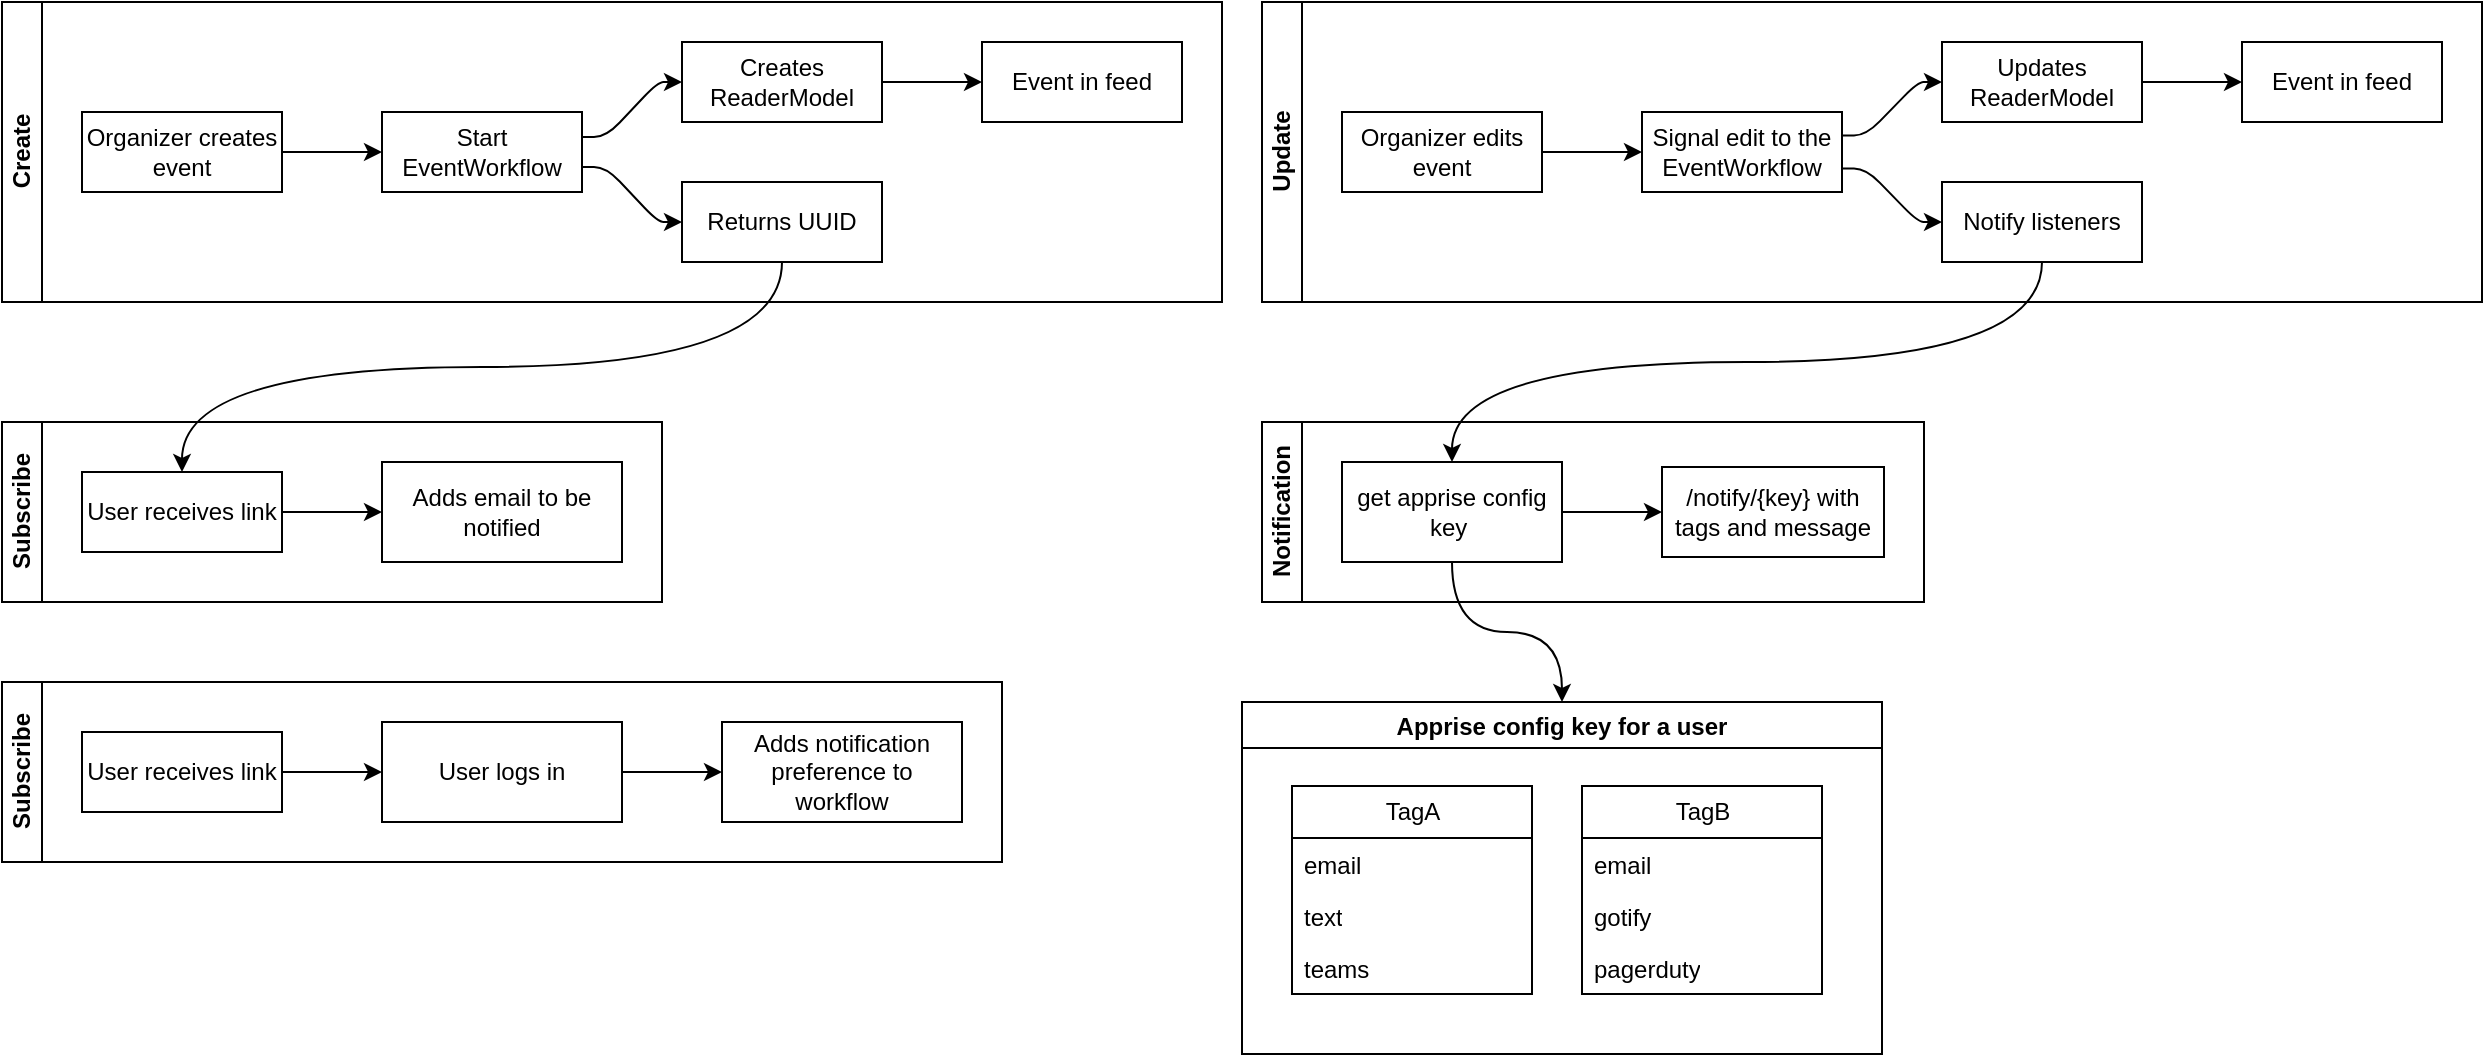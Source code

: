 <mxfile>
    <diagram id="qcfgmsupXRVeVmss8cOe" name="Page-1">
        <mxGraphModel dx="2283" dy="1361" grid="1" gridSize="10" guides="1" tooltips="1" connect="1" arrows="1" fold="1" page="1" pageScale="1" pageWidth="850" pageHeight="1100" math="0" shadow="0">
            <root>
                <mxCell id="0"/>
                <mxCell id="1" parent="0"/>
                <mxCell id="17" value="Create" style="swimlane;html=1;startSize=20;horizontal=0;childLayout=flowLayout;flowOrientation=west;resizable=0;interRankCellSpacing=50;containerType=tree;fontSize=12;" parent="1" vertex="1">
                    <mxGeometry x="-170" y="190" width="610" height="150" as="geometry"/>
                </mxCell>
                <mxCell id="18" value="Organizer creates event" style="whiteSpace=wrap;html=1;" parent="17" vertex="1">
                    <mxGeometry x="40" y="55" width="100" height="40" as="geometry"/>
                </mxCell>
                <mxCell id="19" value="Start EventWorkflow" style="whiteSpace=wrap;html=1;" parent="17" vertex="1">
                    <mxGeometry x="190" y="55" width="100" height="40" as="geometry"/>
                </mxCell>
                <mxCell id="20" value="" style="html=1;rounded=1;curved=0;sourcePerimeterSpacing=0;targetPerimeterSpacing=0;startSize=6;endSize=6;noEdgeStyle=1;orthogonal=1;" parent="17" source="18" target="19" edge="1">
                    <mxGeometry relative="1" as="geometry">
                        <Array as="points">
                            <mxPoint x="152" y="75"/>
                            <mxPoint x="178" y="75"/>
                        </Array>
                    </mxGeometry>
                </mxCell>
                <mxCell id="33" value="" style="html=1;rounded=1;curved=0;sourcePerimeterSpacing=0;targetPerimeterSpacing=0;startSize=6;endSize=6;noEdgeStyle=1;orthogonal=1;" parent="17" source="19" target="34" edge="1">
                    <mxGeometry relative="1" as="geometry">
                        <mxPoint x="250" y="370" as="sourcePoint"/>
                        <Array as="points">
                            <mxPoint x="302" y="67.5"/>
                            <mxPoint x="328" y="40"/>
                        </Array>
                    </mxGeometry>
                </mxCell>
                <mxCell id="34" value="Creates ReaderModel" style="whiteSpace=wrap;html=1;" parent="17" vertex="1">
                    <mxGeometry x="340" y="20" width="100" height="40" as="geometry"/>
                </mxCell>
                <mxCell id="35" value="" style="html=1;rounded=1;curved=0;sourcePerimeterSpacing=0;targetPerimeterSpacing=0;startSize=6;endSize=6;noEdgeStyle=1;orthogonal=1;" parent="17" source="34" target="36" edge="1">
                    <mxGeometry relative="1" as="geometry">
                        <mxPoint x="320" y="330" as="sourcePoint"/>
                        <Array as="points">
                            <mxPoint x="452" y="40"/>
                            <mxPoint x="478" y="40"/>
                        </Array>
                    </mxGeometry>
                </mxCell>
                <mxCell id="36" value="Event in feed" style="whiteSpace=wrap;html=1;" parent="17" vertex="1">
                    <mxGeometry x="490" y="20" width="100" height="40" as="geometry"/>
                </mxCell>
                <mxCell id="39" value="" style="html=1;rounded=1;curved=0;sourcePerimeterSpacing=0;targetPerimeterSpacing=0;startSize=6;endSize=6;noEdgeStyle=1;orthogonal=1;" parent="17" source="19" target="40" edge="1">
                    <mxGeometry relative="1" as="geometry">
                        <mxPoint x="200" y="270" as="sourcePoint"/>
                        <Array as="points">
                            <mxPoint x="302" y="82.5"/>
                            <mxPoint x="328" y="110"/>
                        </Array>
                    </mxGeometry>
                </mxCell>
                <mxCell id="40" value="Returns UUID" style="whiteSpace=wrap;html=1;" parent="17" vertex="1">
                    <mxGeometry x="340" y="90" width="100" height="40" as="geometry"/>
                </mxCell>
                <mxCell id="41" value="Update" style="swimlane;html=1;startSize=20;horizontal=0;childLayout=flowLayout;flowOrientation=west;resizable=0;interRankCellSpacing=50;containerType=tree;fontSize=12;" parent="1" vertex="1">
                    <mxGeometry x="460" y="190" width="610" height="150" as="geometry"/>
                </mxCell>
                <mxCell id="42" value="Organizer edits event" style="whiteSpace=wrap;html=1;" parent="41" vertex="1">
                    <mxGeometry x="40" y="55" width="100" height="40" as="geometry"/>
                </mxCell>
                <mxCell id="43" value="Signal edit to the EventWorkflow" style="whiteSpace=wrap;html=1;" parent="41" vertex="1">
                    <mxGeometry x="190" y="55" width="100" height="40" as="geometry"/>
                </mxCell>
                <mxCell id="44" value="" style="html=1;rounded=1;curved=0;sourcePerimeterSpacing=0;targetPerimeterSpacing=0;startSize=6;endSize=6;noEdgeStyle=1;orthogonal=1;" parent="41" source="42" target="43" edge="1">
                    <mxGeometry relative="1" as="geometry">
                        <Array as="points">
                            <mxPoint x="152" y="75"/>
                            <mxPoint x="178" y="75"/>
                        </Array>
                    </mxGeometry>
                </mxCell>
                <mxCell id="45" value="" style="html=1;rounded=1;curved=0;sourcePerimeterSpacing=0;targetPerimeterSpacing=0;startSize=6;endSize=6;noEdgeStyle=1;orthogonal=1;" parent="41" source="43" target="46" edge="1">
                    <mxGeometry relative="1" as="geometry">
                        <mxPoint x="770" y="627" as="sourcePoint"/>
                        <Array as="points">
                            <mxPoint x="302" y="66.75"/>
                            <mxPoint x="328" y="40"/>
                        </Array>
                    </mxGeometry>
                </mxCell>
                <mxCell id="46" value="Updates ReaderModel" style="whiteSpace=wrap;html=1;" parent="41" vertex="1">
                    <mxGeometry x="340" y="20" width="100" height="40" as="geometry"/>
                </mxCell>
                <mxCell id="47" value="" style="html=1;rounded=1;curved=0;sourcePerimeterSpacing=0;targetPerimeterSpacing=0;startSize=6;endSize=6;noEdgeStyle=1;orthogonal=1;" parent="41" source="46" target="48" edge="1">
                    <mxGeometry relative="1" as="geometry">
                        <mxPoint x="840" y="587" as="sourcePoint"/>
                        <Array as="points">
                            <mxPoint x="452" y="40"/>
                            <mxPoint x="478" y="40"/>
                        </Array>
                    </mxGeometry>
                </mxCell>
                <mxCell id="48" value="Event in feed" style="whiteSpace=wrap;html=1;" parent="41" vertex="1">
                    <mxGeometry x="490" y="20" width="100" height="40" as="geometry"/>
                </mxCell>
                <mxCell id="51" value="" style="html=1;rounded=1;curved=0;sourcePerimeterSpacing=0;targetPerimeterSpacing=0;startSize=6;endSize=6;noEdgeStyle=1;orthogonal=1;" parent="41" source="43" target="52" edge="1">
                    <mxGeometry relative="1" as="geometry">
                        <mxPoint x="360" y="530" as="sourcePoint"/>
                        <Array as="points">
                            <mxPoint x="302" y="83.25"/>
                            <mxPoint x="328" y="110"/>
                        </Array>
                    </mxGeometry>
                </mxCell>
                <mxCell id="52" value="Notify listeners" style="whiteSpace=wrap;html=1;" parent="41" vertex="1">
                    <mxGeometry x="340" y="90" width="100" height="40" as="geometry"/>
                </mxCell>
                <mxCell id="55" value="Subscribe" style="swimlane;html=1;startSize=20;horizontal=0;childLayout=flowLayout;flowOrientation=west;resizable=0;interRankCellSpacing=50;containerType=tree;fontSize=12;" parent="1" vertex="1">
                    <mxGeometry x="-170" y="400" width="330" height="90" as="geometry"/>
                </mxCell>
                <mxCell id="56" value="User receives link" style="whiteSpace=wrap;html=1;" parent="55" vertex="1">
                    <mxGeometry x="40" y="25" width="100" height="40" as="geometry"/>
                </mxCell>
                <mxCell id="57" value="Adds email to be notified" style="whiteSpace=wrap;html=1;" parent="55" vertex="1">
                    <mxGeometry x="190" y="20" width="120" height="50" as="geometry"/>
                </mxCell>
                <mxCell id="58" value="" style="html=1;rounded=1;curved=0;sourcePerimeterSpacing=0;targetPerimeterSpacing=0;startSize=6;endSize=6;noEdgeStyle=1;orthogonal=1;" parent="55" source="56" target="57" edge="1">
                    <mxGeometry relative="1" as="geometry">
                        <Array as="points">
                            <mxPoint x="152" y="45"/>
                            <mxPoint x="178" y="45"/>
                        </Array>
                    </mxGeometry>
                </mxCell>
                <mxCell id="67" style="edgeStyle=orthogonalEdgeStyle;html=1;exitX=0.5;exitY=1;exitDx=0;exitDy=0;entryX=0.5;entryY=0;entryDx=0;entryDy=0;curved=1;" parent="1" source="40" target="56" edge="1">
                    <mxGeometry relative="1" as="geometry"/>
                </mxCell>
                <mxCell id="68" value="Subscribe" style="swimlane;html=1;startSize=20;horizontal=0;childLayout=flowLayout;flowOrientation=west;resizable=0;interRankCellSpacing=50;containerType=tree;fontSize=12;" parent="1" vertex="1">
                    <mxGeometry x="-170" y="530" width="500" height="90" as="geometry"/>
                </mxCell>
                <mxCell id="69" value="User receives link" style="whiteSpace=wrap;html=1;" parent="68" vertex="1">
                    <mxGeometry x="40" y="25" width="100" height="40" as="geometry"/>
                </mxCell>
                <mxCell id="70" value="User logs in" style="whiteSpace=wrap;html=1;" parent="68" vertex="1">
                    <mxGeometry x="190" y="20" width="120" height="50" as="geometry"/>
                </mxCell>
                <mxCell id="71" value="" style="html=1;rounded=1;curved=0;sourcePerimeterSpacing=0;targetPerimeterSpacing=0;startSize=6;endSize=6;noEdgeStyle=1;orthogonal=1;" parent="68" source="69" target="70" edge="1">
                    <mxGeometry relative="1" as="geometry">
                        <Array as="points">
                            <mxPoint x="152" y="45"/>
                            <mxPoint x="178" y="45"/>
                        </Array>
                    </mxGeometry>
                </mxCell>
                <mxCell id="72" value="" style="html=1;rounded=1;curved=0;sourcePerimeterSpacing=0;targetPerimeterSpacing=0;startSize=6;endSize=6;noEdgeStyle=1;orthogonal=1;" parent="68" source="70" target="73" edge="1">
                    <mxGeometry relative="1" as="geometry">
                        <Array as="points">
                            <mxPoint x="322" y="45"/>
                            <mxPoint x="348" y="45"/>
                        </Array>
                        <mxPoint x="90" y="610" as="sourcePoint"/>
                    </mxGeometry>
                </mxCell>
                <mxCell id="73" value="Adds notification preference to workflow" style="whiteSpace=wrap;html=1;" parent="68" vertex="1">
                    <mxGeometry x="360" y="20" width="120" height="50" as="geometry"/>
                </mxCell>
                <mxCell id="94" value="Apprise config key for a user" style="swimlane;" parent="1" vertex="1">
                    <mxGeometry x="450" y="540" width="320" height="176" as="geometry">
                        <mxRectangle x="450" y="540" width="210" height="30" as="alternateBounds"/>
                    </mxGeometry>
                </mxCell>
                <mxCell id="84" value="TagA" style="swimlane;fontStyle=0;childLayout=stackLayout;horizontal=1;startSize=26;fillColor=none;horizontalStack=0;resizeParent=1;resizeParentMax=0;resizeLast=0;collapsible=1;marginBottom=0;html=1;" parent="94" vertex="1">
                    <mxGeometry x="25" y="42" width="120" height="104" as="geometry">
                        <mxRectangle x="380" y="490" width="60" height="30" as="alternateBounds"/>
                    </mxGeometry>
                </mxCell>
                <mxCell id="85" value="email" style="text;strokeColor=none;fillColor=none;align=left;verticalAlign=top;spacingLeft=4;spacingRight=4;overflow=hidden;rotatable=0;points=[[0,0.5],[1,0.5]];portConstraint=eastwest;whiteSpace=wrap;html=1;" parent="84" vertex="1">
                    <mxGeometry y="26" width="120" height="26" as="geometry"/>
                </mxCell>
                <mxCell id="86" value="text" style="text;strokeColor=none;fillColor=none;align=left;verticalAlign=top;spacingLeft=4;spacingRight=4;overflow=hidden;rotatable=0;points=[[0,0.5],[1,0.5]];portConstraint=eastwest;whiteSpace=wrap;html=1;" parent="84" vertex="1">
                    <mxGeometry y="52" width="120" height="26" as="geometry"/>
                </mxCell>
                <mxCell id="87" value="&lt;div&gt;teams&lt;/div&gt;" style="text;strokeColor=none;fillColor=none;align=left;verticalAlign=top;spacingLeft=4;spacingRight=4;overflow=hidden;rotatable=0;points=[[0,0.5],[1,0.5]];portConstraint=eastwest;whiteSpace=wrap;html=1;" parent="84" vertex="1">
                    <mxGeometry y="78" width="120" height="26" as="geometry"/>
                </mxCell>
                <mxCell id="90" value="TagB" style="swimlane;fontStyle=0;childLayout=stackLayout;horizontal=1;startSize=26;fillColor=none;horizontalStack=0;resizeParent=1;resizeParentMax=0;resizeLast=0;collapsible=1;marginBottom=0;html=1;" parent="94" vertex="1">
                    <mxGeometry x="170" y="42" width="120" height="104" as="geometry">
                        <mxRectangle x="380" y="490" width="60" height="30" as="alternateBounds"/>
                    </mxGeometry>
                </mxCell>
                <mxCell id="91" value="email" style="text;strokeColor=none;fillColor=none;align=left;verticalAlign=top;spacingLeft=4;spacingRight=4;overflow=hidden;rotatable=0;points=[[0,0.5],[1,0.5]];portConstraint=eastwest;whiteSpace=wrap;html=1;" parent="90" vertex="1">
                    <mxGeometry y="26" width="120" height="26" as="geometry"/>
                </mxCell>
                <mxCell id="92" value="gotify" style="text;strokeColor=none;fillColor=none;align=left;verticalAlign=top;spacingLeft=4;spacingRight=4;overflow=hidden;rotatable=0;points=[[0,0.5],[1,0.5]];portConstraint=eastwest;whiteSpace=wrap;html=1;" parent="90" vertex="1">
                    <mxGeometry y="52" width="120" height="26" as="geometry"/>
                </mxCell>
                <mxCell id="93" value="&lt;div&gt;pagerduty&lt;/div&gt;" style="text;strokeColor=none;fillColor=none;align=left;verticalAlign=top;spacingLeft=4;spacingRight=4;overflow=hidden;rotatable=0;points=[[0,0.5],[1,0.5]];portConstraint=eastwest;whiteSpace=wrap;html=1;" parent="90" vertex="1">
                    <mxGeometry y="78" width="120" height="26" as="geometry"/>
                </mxCell>
                <mxCell id="95" value="Notification" style="swimlane;html=1;startSize=20;horizontal=0;childLayout=flowLayout;flowOrientation=west;resizable=0;interRankCellSpacing=50;containerType=tree;fontSize=12;" parent="1" vertex="1">
                    <mxGeometry x="460" y="400" width="331" height="90" as="geometry"/>
                </mxCell>
                <mxCell id="96" value="get apprise config key&amp;nbsp;" style="whiteSpace=wrap;html=1;" parent="95" vertex="1">
                    <mxGeometry x="40" y="20" width="110" height="50" as="geometry"/>
                </mxCell>
                <mxCell id="97" value="/notify/{key} with tags and message" style="whiteSpace=wrap;html=1;" parent="95" vertex="1">
                    <mxGeometry x="200" y="22.5" width="111" height="45" as="geometry"/>
                </mxCell>
                <mxCell id="98" value="" style="html=1;rounded=1;curved=0;sourcePerimeterSpacing=0;targetPerimeterSpacing=0;startSize=6;endSize=6;noEdgeStyle=1;orthogonal=1;" parent="95" source="96" target="97" edge="1">
                    <mxGeometry relative="1" as="geometry">
                        <Array as="points">
                            <mxPoint x="162" y="45"/>
                            <mxPoint x="188" y="45"/>
                        </Array>
                    </mxGeometry>
                </mxCell>
                <mxCell id="105" style="edgeStyle=orthogonalEdgeStyle;html=1;exitX=0.5;exitY=1;exitDx=0;exitDy=0;entryX=0.5;entryY=0;entryDx=0;entryDy=0;curved=1;" parent="1" source="52" target="96" edge="1">
                    <mxGeometry relative="1" as="geometry"/>
                </mxCell>
                <mxCell id="106" style="edgeStyle=orthogonalEdgeStyle;html=1;exitX=0.5;exitY=1;exitDx=0;exitDy=0;entryX=0.5;entryY=0;entryDx=0;entryDy=0;curved=1;" parent="1" source="96" target="94" edge="1">
                    <mxGeometry relative="1" as="geometry"/>
                </mxCell>
            </root>
        </mxGraphModel>
    </diagram>
    <diagram id="jGX5FH0JrO3ISaq8vdY_" name="Subscription">
        <mxGraphModel dx="1218" dy="1157" grid="1" gridSize="10" guides="1" tooltips="1" connect="1" arrows="1" fold="1" page="1" pageScale="1" pageWidth="850" pageHeight="1100" math="0" shadow="0">
            <root>
                <mxCell id="0"/>
                <mxCell id="1" parent="0"/>
                <mxCell id="tis1IrXEfxjWWl3QRAlI-27" value="" style="edgeStyle=none;html=1;" parent="1" source="tis1IrXEfxjWWl3QRAlI-17" target="tis1IrXEfxjWWl3QRAlI-26" edge="1">
                    <mxGeometry relative="1" as="geometry"/>
                </mxCell>
                <mxCell id="tis1IrXEfxjWWl3QRAlI-34" value="yes" style="edgeLabel;html=1;align=center;verticalAlign=middle;resizable=0;points=[];" parent="tis1IrXEfxjWWl3QRAlI-27" vertex="1" connectable="0">
                    <mxGeometry x="-0.513" relative="1" as="geometry">
                        <mxPoint as="offset"/>
                    </mxGeometry>
                </mxCell>
                <mxCell id="tis1IrXEfxjWWl3QRAlI-17" value="Email Entered?" style="strokeWidth=2;html=1;shape=mxgraph.flowchart.decision;whiteSpace=wrap;" parent="1" vertex="1">
                    <mxGeometry x="220" y="500" width="100" height="100" as="geometry"/>
                </mxCell>
                <mxCell id="tis1IrXEfxjWWl3QRAlI-19" style="edgeStyle=none;html=1;" parent="1" source="tis1IrXEfxjWWl3QRAlI-18" target="tis1IrXEfxjWWl3QRAlI-17" edge="1">
                    <mxGeometry relative="1" as="geometry"/>
                </mxCell>
                <mxCell id="tis1IrXEfxjWWl3QRAlI-18" value="View Event Page" style="rounded=1;whiteSpace=wrap;html=1;absoluteArcSize=1;arcSize=14;strokeWidth=2;" parent="1" vertex="1">
                    <mxGeometry x="40" y="520" width="140" height="60" as="geometry"/>
                </mxCell>
                <mxCell id="tis1IrXEfxjWWl3QRAlI-30" value="" style="edgeStyle=none;html=1;exitX=0.5;exitY=1;exitDx=0;exitDy=0;exitPerimeter=0;" parent="1" source="tis1IrXEfxjWWl3QRAlI-35" target="tis1IrXEfxjWWl3QRAlI-29" edge="1">
                    <mxGeometry relative="1" as="geometry"/>
                </mxCell>
                <mxCell id="tis1IrXEfxjWWl3QRAlI-31" value="no" style="edgeLabel;html=1;align=center;verticalAlign=middle;resizable=0;points=[];" parent="tis1IrXEfxjWWl3QRAlI-30" vertex="1" connectable="0">
                    <mxGeometry x="-0.034" y="1" relative="1" as="geometry">
                        <mxPoint as="offset"/>
                    </mxGeometry>
                </mxCell>
                <mxCell id="tis1IrXEfxjWWl3QRAlI-36" value="" style="edgeStyle=none;html=1;" parent="1" source="tis1IrXEfxjWWl3QRAlI-26" target="tis1IrXEfxjWWl3QRAlI-35" edge="1">
                    <mxGeometry relative="1" as="geometry"/>
                </mxCell>
                <mxCell id="tis1IrXEfxjWWl3QRAlI-37" value="yes" style="edgeLabel;html=1;align=center;verticalAlign=middle;resizable=0;points=[];" parent="tis1IrXEfxjWWl3QRAlI-36" vertex="1" connectable="0">
                    <mxGeometry x="0.037" y="1" relative="1" as="geometry">
                        <mxPoint as="offset"/>
                    </mxGeometry>
                </mxCell>
                <mxCell id="tis1IrXEfxjWWl3QRAlI-39" value="" style="edgeStyle=none;html=1;" parent="1" source="tis1IrXEfxjWWl3QRAlI-26" target="tis1IrXEfxjWWl3QRAlI-38" edge="1">
                    <mxGeometry relative="1" as="geometry"/>
                </mxCell>
                <mxCell id="tis1IrXEfxjWWl3QRAlI-42" value="no" style="edgeLabel;html=1;align=center;verticalAlign=middle;resizable=0;points=[];" parent="tis1IrXEfxjWWl3QRAlI-39" vertex="1" connectable="0">
                    <mxGeometry x="-0.148" relative="1" as="geometry">
                        <mxPoint as="offset"/>
                    </mxGeometry>
                </mxCell>
                <mxCell id="tis1IrXEfxjWWl3QRAlI-26" value="User Exists" style="strokeWidth=2;html=1;shape=mxgraph.flowchart.decision;whiteSpace=wrap;" parent="1" vertex="1">
                    <mxGeometry x="380" y="500" width="100" height="100" as="geometry"/>
                </mxCell>
                <mxCell id="tis1IrXEfxjWWl3QRAlI-33" value="" style="edgeStyle=none;html=1;" parent="1" source="tis1IrXEfxjWWl3QRAlI-29" target="tis1IrXEfxjWWl3QRAlI-32" edge="1">
                    <mxGeometry relative="1" as="geometry"/>
                </mxCell>
                <mxCell id="tis1IrXEfxjWWl3QRAlI-29" value="Resent Verification" style="rounded=1;whiteSpace=wrap;html=1;strokeWidth=2;" parent="1" vertex="1">
                    <mxGeometry x="530" y="670" width="120" height="60" as="geometry"/>
                </mxCell>
                <mxCell id="tis1IrXEfxjWWl3QRAlI-32" value="Upsert Subscriber to Event" style="whiteSpace=wrap;html=1;rounded=1;strokeWidth=2;" parent="1" vertex="1">
                    <mxGeometry x="530" y="780" width="120" height="60" as="geometry"/>
                </mxCell>
                <mxCell id="GyxOTNza478EZ6B6-f3a-1" style="edgeStyle=orthogonalEdgeStyle;html=1;entryX=1;entryY=0.5;entryDx=0;entryDy=0;exitX=1;exitY=0.5;exitDx=0;exitDy=0;exitPerimeter=0;" parent="1" source="tis1IrXEfxjWWl3QRAlI-35" target="tis1IrXEfxjWWl3QRAlI-32" edge="1">
                    <mxGeometry relative="1" as="geometry">
                        <Array as="points">
                            <mxPoint x="700" y="550"/>
                            <mxPoint x="700" y="810"/>
                        </Array>
                    </mxGeometry>
                </mxCell>
                <mxCell id="GyxOTNza478EZ6B6-f3a-2" value="yes" style="edgeLabel;html=1;align=center;verticalAlign=middle;resizable=0;points=[];" parent="GyxOTNza478EZ6B6-f3a-1" vertex="1" connectable="0">
                    <mxGeometry x="-0.064" y="-2" relative="1" as="geometry">
                        <mxPoint as="offset"/>
                    </mxGeometry>
                </mxCell>
                <mxCell id="tis1IrXEfxjWWl3QRAlI-35" value="User Verified" style="strokeWidth=2;html=1;shape=mxgraph.flowchart.decision;whiteSpace=wrap;" parent="1" vertex="1">
                    <mxGeometry x="540" y="500" width="100" height="100" as="geometry"/>
                </mxCell>
                <mxCell id="tis1IrXEfxjWWl3QRAlI-41" value="" style="edgeStyle=none;html=1;" parent="1" source="tis1IrXEfxjWWl3QRAlI-38" target="tis1IrXEfxjWWl3QRAlI-40" edge="1">
                    <mxGeometry relative="1" as="geometry"/>
                </mxCell>
                <mxCell id="tis1IrXEfxjWWl3QRAlI-38" value="Create User" style="rounded=1;whiteSpace=wrap;html=1;strokeWidth=2;" parent="1" vertex="1">
                    <mxGeometry x="370" y="670" width="120" height="60" as="geometry"/>
                </mxCell>
                <mxCell id="tis1IrXEfxjWWl3QRAlI-43" style="edgeStyle=none;html=1;entryX=0;entryY=0.5;entryDx=0;entryDy=0;" parent="1" source="tis1IrXEfxjWWl3QRAlI-40" target="tis1IrXEfxjWWl3QRAlI-32" edge="1">
                    <mxGeometry relative="1" as="geometry"/>
                </mxCell>
                <mxCell id="tis1IrXEfxjWWl3QRAlI-40" value="Create Initial Config" style="whiteSpace=wrap;html=1;rounded=1;strokeWidth=2;" parent="1" vertex="1">
                    <mxGeometry x="370" y="780" width="120" height="60" as="geometry"/>
                </mxCell>
            </root>
        </mxGraphModel>
    </diagram>
    <diagram id="iR-mbqYr9TO-pILhjuv0" name="Create Event">
        <mxGraphModel dx="1218" dy="1157" grid="1" gridSize="10" guides="1" tooltips="1" connect="1" arrows="1" fold="1" page="1" pageScale="1" pageWidth="850" pageHeight="1100" math="0" shadow="0">
            <root>
                <mxCell id="0"/>
                <mxCell id="1" parent="0"/>
                <mxCell id="lWq4qawI60iuV1PHErQ9-1" value="Create" style="swimlane;html=1;startSize=20;horizontal=0;childLayout=flowLayout;flowOrientation=west;resizable=0;interRankCellSpacing=50;containerType=tree;fontSize=12;" parent="1" vertex="1">
                    <mxGeometry x="130" y="80" width="610" height="150" as="geometry"/>
                </mxCell>
                <mxCell id="lWq4qawI60iuV1PHErQ9-2" value="Organizer creates event" style="whiteSpace=wrap;html=1;" parent="lWq4qawI60iuV1PHErQ9-1" vertex="1">
                    <mxGeometry x="40" y="55" width="100" height="40" as="geometry"/>
                </mxCell>
                <mxCell id="lWq4qawI60iuV1PHErQ9-3" value="Start EventWorkflow" style="whiteSpace=wrap;html=1;" parent="lWq4qawI60iuV1PHErQ9-1" vertex="1">
                    <mxGeometry x="190" y="55" width="100" height="40" as="geometry"/>
                </mxCell>
                <mxCell id="lWq4qawI60iuV1PHErQ9-4" value="" style="html=1;rounded=1;curved=0;sourcePerimeterSpacing=0;targetPerimeterSpacing=0;startSize=6;endSize=6;noEdgeStyle=1;orthogonal=1;" parent="lWq4qawI60iuV1PHErQ9-1" source="lWq4qawI60iuV1PHErQ9-2" target="lWq4qawI60iuV1PHErQ9-3" edge="1">
                    <mxGeometry relative="1" as="geometry">
                        <Array as="points">
                            <mxPoint x="152" y="75"/>
                            <mxPoint x="178" y="75"/>
                        </Array>
                    </mxGeometry>
                </mxCell>
                <mxCell id="lWq4qawI60iuV1PHErQ9-5" value="" style="html=1;rounded=1;curved=0;sourcePerimeterSpacing=0;targetPerimeterSpacing=0;startSize=6;endSize=6;noEdgeStyle=1;orthogonal=1;" parent="lWq4qawI60iuV1PHErQ9-1" source="lWq4qawI60iuV1PHErQ9-3" target="lWq4qawI60iuV1PHErQ9-6" edge="1">
                    <mxGeometry relative="1" as="geometry">
                        <mxPoint x="330" y="410" as="sourcePoint"/>
                        <Array as="points">
                            <mxPoint x="302" y="67.5"/>
                            <mxPoint x="328" y="40"/>
                        </Array>
                    </mxGeometry>
                </mxCell>
                <mxCell id="lWq4qawI60iuV1PHErQ9-6" value="Creates ReaderModel" style="whiteSpace=wrap;html=1;" parent="lWq4qawI60iuV1PHErQ9-1" vertex="1">
                    <mxGeometry x="340" y="20" width="100" height="40" as="geometry"/>
                </mxCell>
                <mxCell id="lWq4qawI60iuV1PHErQ9-7" value="" style="html=1;rounded=1;curved=0;sourcePerimeterSpacing=0;targetPerimeterSpacing=0;startSize=6;endSize=6;noEdgeStyle=1;orthogonal=1;" parent="lWq4qawI60iuV1PHErQ9-1" source="lWq4qawI60iuV1PHErQ9-6" target="lWq4qawI60iuV1PHErQ9-8" edge="1">
                    <mxGeometry relative="1" as="geometry">
                        <mxPoint x="400" y="370" as="sourcePoint"/>
                        <Array as="points">
                            <mxPoint x="452" y="40"/>
                            <mxPoint x="478" y="40"/>
                        </Array>
                    </mxGeometry>
                </mxCell>
                <mxCell id="lWq4qawI60iuV1PHErQ9-8" value="Event in feed" style="whiteSpace=wrap;html=1;" parent="lWq4qawI60iuV1PHErQ9-1" vertex="1">
                    <mxGeometry x="490" y="20" width="100" height="40" as="geometry"/>
                </mxCell>
                <mxCell id="lWq4qawI60iuV1PHErQ9-9" value="" style="html=1;rounded=1;curved=0;sourcePerimeterSpacing=0;targetPerimeterSpacing=0;startSize=6;endSize=6;noEdgeStyle=1;orthogonal=1;" parent="lWq4qawI60iuV1PHErQ9-1" source="lWq4qawI60iuV1PHErQ9-3" target="lWq4qawI60iuV1PHErQ9-10" edge="1">
                    <mxGeometry relative="1" as="geometry">
                        <mxPoint x="280" y="310" as="sourcePoint"/>
                        <Array as="points">
                            <mxPoint x="302" y="82.5"/>
                            <mxPoint x="328" y="110"/>
                        </Array>
                    </mxGeometry>
                </mxCell>
                <mxCell id="lWq4qawI60iuV1PHErQ9-10" value="Returns UUID" style="whiteSpace=wrap;html=1;" parent="lWq4qawI60iuV1PHErQ9-1" vertex="1">
                    <mxGeometry x="340" y="90" width="100" height="40" as="geometry"/>
                </mxCell>
                <mxCell id="oV1JBvzBh1irkd3JGQGi-27" value="" style="edgeStyle=none;html=1;" parent="1" source="oV1JBvzBh1irkd3JGQGi-25" target="oV1JBvzBh1irkd3JGQGi-26" edge="1">
                    <mxGeometry relative="1" as="geometry"/>
                </mxCell>
                <mxCell id="oV1JBvzBh1irkd3JGQGi-25" value="Create Event" style="rounded=1;whiteSpace=wrap;html=1;absoluteArcSize=1;arcSize=14;strokeWidth=2;" parent="1" vertex="1">
                    <mxGeometry x="150" y="310" width="140" height="60" as="geometry"/>
                </mxCell>
                <mxCell id="oV1JBvzBh1irkd3JGQGi-29" value="" style="edgeStyle=none;html=1;" parent="1" source="oV1JBvzBh1irkd3JGQGi-26" target="oV1JBvzBh1irkd3JGQGi-28" edge="1">
                    <mxGeometry relative="1" as="geometry"/>
                </mxCell>
                <mxCell id="oV1JBvzBh1irkd3JGQGi-33" value="" style="edgeStyle=none;html=1;" parent="1" source="oV1JBvzBh1irkd3JGQGi-26" target="oV1JBvzBh1irkd3JGQGi-32" edge="1">
                    <mxGeometry relative="1" as="geometry"/>
                </mxCell>
                <mxCell id="oV1JBvzBh1irkd3JGQGi-26" value="Starts Workflow" style="rounded=1;whiteSpace=wrap;html=1;arcSize=14;strokeWidth=2;" parent="1" vertex="1">
                    <mxGeometry x="380" y="310" width="120" height="60" as="geometry"/>
                </mxCell>
                <mxCell id="oV1JBvzBh1irkd3JGQGi-31" value="" style="edgeStyle=none;html=1;" parent="1" source="oV1JBvzBh1irkd3JGQGi-28" target="oV1JBvzBh1irkd3JGQGi-30" edge="1">
                    <mxGeometry relative="1" as="geometry"/>
                </mxCell>
                <mxCell id="oV1JBvzBh1irkd3JGQGi-28" value="Creates EventReaderModel" style="whiteSpace=wrap;html=1;rounded=1;arcSize=14;strokeWidth=2;" parent="1" vertex="1">
                    <mxGeometry x="380" y="450" width="120" height="60" as="geometry"/>
                </mxCell>
                <mxCell id="oV1JBvzBh1irkd3JGQGi-30" value="Front End Feed" style="rounded=1;whiteSpace=wrap;html=1;arcSize=14;strokeWidth=2;" parent="1" vertex="1">
                    <mxGeometry x="380" y="590" width="120" height="60" as="geometry"/>
                </mxCell>
                <mxCell id="oV1JBvzBh1irkd3JGQGi-32" value="Returns Link to Send" style="rounded=1;whiteSpace=wrap;html=1;arcSize=14;strokeWidth=2;" parent="1" vertex="1">
                    <mxGeometry x="580" y="310" width="120" height="60" as="geometry"/>
                </mxCell>
            </root>
        </mxGraphModel>
    </diagram>
    <diagram id="Ubf2ZDrVA-uUYbTJXfYD" name="Models">
        <mxGraphModel dx="1226" dy="1157" grid="1" gridSize="10" guides="1" tooltips="1" connect="1" arrows="1" fold="1" page="1" pageScale="1" pageWidth="850" pageHeight="1100" math="0" shadow="0">
            <root>
                <mxCell id="0"/>
                <mxCell id="1" parent="0"/>
                <mxCell id="lSWiZsvIlDRS9MYZy90C-34" style="edgeStyle=elbowEdgeStyle;html=1;entryX=0;entryY=0.5;entryDx=0;entryDy=0;" parent="1" source="lSWiZsvIlDRS9MYZy90C-1" target="lSWiZsvIlDRS9MYZy90C-10" edge="1">
                    <mxGeometry relative="1" as="geometry"/>
                </mxCell>
                <mxCell id="lSWiZsvIlDRS9MYZy90C-35" style="edgeStyle=orthogonalEdgeStyle;html=1;entryX=0;entryY=0.5;entryDx=0;entryDy=0;" parent="1" source="lSWiZsvIlDRS9MYZy90C-1" target="lSWiZsvIlDRS9MYZy90C-30" edge="1">
                    <mxGeometry relative="1" as="geometry"/>
                </mxCell>
                <mxCell id="lSWiZsvIlDRS9MYZy90C-36" style="edgeStyle=elbowEdgeStyle;html=1;entryX=0;entryY=0.5;entryDx=0;entryDy=0;" parent="1" source="lSWiZsvIlDRS9MYZy90C-1" target="lSWiZsvIlDRS9MYZy90C-18" edge="1">
                    <mxGeometry relative="1" as="geometry"/>
                </mxCell>
                <mxCell id="NlNAf6SXb3LBXHzJL-JU-8" style="edgeStyle=elbowEdgeStyle;html=1;entryX=0;entryY=0.5;entryDx=0;entryDy=0;exitX=0.007;exitY=0.923;exitDx=0;exitDy=0;exitPerimeter=0;" edge="1" parent="1" source="lSWiZsvIlDRS9MYZy90C-4" target="NlNAf6SXb3LBXHzJL-JU-3">
                    <mxGeometry relative="1" as="geometry">
                        <Array as="points">
                            <mxPoint x="40" y="470"/>
                        </Array>
                    </mxGeometry>
                </mxCell>
                <mxCell id="lSWiZsvIlDRS9MYZy90C-1" value="USER" style="swimlane;fontStyle=0;childLayout=stackLayout;horizontal=1;startSize=26;fillColor=none;horizontalStack=0;resizeParent=1;resizeParentMax=0;resizeLast=0;collapsible=1;marginBottom=0;html=1;" parent="1" vertex="1">
                    <mxGeometry x="70" y="198" width="140" height="182" as="geometry"/>
                </mxCell>
                <mxCell id="lSWiZsvIlDRS9MYZy90C-2" value="id" style="text;strokeColor=none;fillColor=none;align=left;verticalAlign=top;spacingLeft=4;spacingRight=4;overflow=hidden;rotatable=0;points=[[0,0.5],[1,0.5]];portConstraint=eastwest;whiteSpace=wrap;html=1;" parent="lSWiZsvIlDRS9MYZy90C-1" vertex="1">
                    <mxGeometry y="26" width="140" height="26" as="geometry"/>
                </mxCell>
                <mxCell id="lSWiZsvIlDRS9MYZy90C-3" value="email" style="text;strokeColor=none;fillColor=none;align=left;verticalAlign=top;spacingLeft=4;spacingRight=4;overflow=hidden;rotatable=0;points=[[0,0.5],[1,0.5]];portConstraint=eastwest;whiteSpace=wrap;html=1;" parent="lSWiZsvIlDRS9MYZy90C-1" vertex="1">
                    <mxGeometry y="52" width="140" height="26" as="geometry"/>
                </mxCell>
                <mxCell id="lSWiZsvIlDRS9MYZy90C-4" value="is_verified" style="text;strokeColor=none;fillColor=none;align=left;verticalAlign=top;spacingLeft=4;spacingRight=4;overflow=hidden;rotatable=0;points=[[0,0.5],[1,0.5]];portConstraint=eastwest;whiteSpace=wrap;html=1;" parent="lSWiZsvIlDRS9MYZy90C-1" vertex="1">
                    <mxGeometry y="78" width="140" height="26" as="geometry"/>
                </mxCell>
                <mxCell id="lSWiZsvIlDRS9MYZy90C-5" value="config_key" style="text;strokeColor=none;fillColor=none;align=left;verticalAlign=top;spacingLeft=4;spacingRight=4;overflow=hidden;rotatable=0;points=[[0,0.5],[1,0.5]];portConstraint=eastwest;whiteSpace=wrap;html=1;" parent="lSWiZsvIlDRS9MYZy90C-1" vertex="1">
                    <mxGeometry y="104" width="140" height="26" as="geometry"/>
                </mxCell>
                <mxCell id="lSWiZsvIlDRS9MYZy90C-6" value="verify_sent_at" style="text;strokeColor=none;fillColor=none;align=left;verticalAlign=top;spacingLeft=4;spacingRight=4;overflow=hidden;rotatable=0;points=[[0,0.5],[1,0.5]];portConstraint=eastwest;whiteSpace=wrap;html=1;" parent="lSWiZsvIlDRS9MYZy90C-1" vertex="1">
                    <mxGeometry y="130" width="140" height="26" as="geometry"/>
                </mxCell>
                <mxCell id="lSWiZsvIlDRS9MYZy90C-7" value="organization_id" style="text;strokeColor=none;fillColor=none;align=left;verticalAlign=top;spacingLeft=4;spacingRight=4;overflow=hidden;rotatable=0;points=[[0,0.5],[1,0.5]];portConstraint=eastwest;whiteSpace=wrap;html=1;" parent="lSWiZsvIlDRS9MYZy90C-1" vertex="1">
                    <mxGeometry y="156" width="140" height="26" as="geometry"/>
                </mxCell>
                <mxCell id="lSWiZsvIlDRS9MYZy90C-8" value="INTEGRATION" style="swimlane;fontStyle=0;childLayout=stackLayout;horizontal=1;startSize=26;fillColor=none;horizontalStack=0;resizeParent=1;resizeParentMax=0;resizeLast=0;collapsible=1;marginBottom=0;html=1;" parent="1" vertex="1">
                    <mxGeometry x="285" y="20" width="140" height="146" as="geometry"/>
                </mxCell>
                <mxCell id="lSWiZsvIlDRS9MYZy90C-9" value="id" style="text;strokeColor=none;fillColor=none;align=left;verticalAlign=top;spacingLeft=4;spacingRight=4;overflow=hidden;rotatable=0;points=[[0,0.5],[1,0.5]];portConstraint=eastwest;whiteSpace=wrap;html=1;" parent="lSWiZsvIlDRS9MYZy90C-8" vertex="1">
                    <mxGeometry y="26" width="140" height="26" as="geometry"/>
                </mxCell>
                <mxCell id="lSWiZsvIlDRS9MYZy90C-10" value="user_id" style="text;strokeColor=none;fillColor=none;align=left;verticalAlign=top;spacingLeft=4;spacingRight=4;overflow=hidden;rotatable=0;points=[[0,0.5],[1,0.5]];portConstraint=eastwest;whiteSpace=wrap;html=1;" parent="lSWiZsvIlDRS9MYZy90C-8" vertex="1">
                    <mxGeometry y="52" width="140" height="26" as="geometry"/>
                </mxCell>
                <mxCell id="lSWiZsvIlDRS9MYZy90C-11" value="apprise config as json?" style="text;strokeColor=none;fillColor=none;align=left;verticalAlign=top;spacingLeft=4;spacingRight=4;overflow=hidden;rotatable=0;points=[[0,0.5],[1,0.5]];portConstraint=eastwest;whiteSpace=wrap;html=1;" parent="lSWiZsvIlDRS9MYZy90C-8" vertex="1">
                    <mxGeometry y="78" width="140" height="42" as="geometry"/>
                </mxCell>
                <mxCell id="lSWiZsvIlDRS9MYZy90C-14" value="possible_tags?" style="text;strokeColor=none;fillColor=none;align=left;verticalAlign=top;spacingLeft=4;spacingRight=4;overflow=hidden;rotatable=0;points=[[0,0.5],[1,0.5]];portConstraint=eastwest;whiteSpace=wrap;html=1;" parent="lSWiZsvIlDRS9MYZy90C-8" vertex="1">
                    <mxGeometry y="120" width="140" height="26" as="geometry"/>
                </mxCell>
                <mxCell id="lSWiZsvIlDRS9MYZy90C-37" style="edgeStyle=elbowEdgeStyle;html=1;entryX=-0.019;entryY=0.092;entryDx=0;entryDy=0;entryPerimeter=0;exitX=1.001;exitY=0.015;exitDx=0;exitDy=0;exitPerimeter=0;" parent="1" source="lSWiZsvIlDRS9MYZy90C-18" target="lSWiZsvIlDRS9MYZy90C-25" edge="1">
                    <mxGeometry relative="1" as="geometry"/>
                </mxCell>
                <mxCell id="lSWiZsvIlDRS9MYZy90C-38" style="edgeStyle=elbowEdgeStyle;html=1;entryX=0;entryY=0.5;entryDx=0;entryDy=0;" parent="1" source="lSWiZsvIlDRS9MYZy90C-15" target="lSWiZsvIlDRS9MYZy90C-30" edge="1">
                    <mxGeometry relative="1" as="geometry"/>
                </mxCell>
                <mxCell id="lSWiZsvIlDRS9MYZy90C-15" value="EVENT" style="swimlane;fontStyle=0;childLayout=stackLayout;horizontal=1;startSize=26;fillColor=none;horizontalStack=0;resizeParent=1;resizeParentMax=0;resizeLast=0;collapsible=1;marginBottom=0;html=1;" parent="1" vertex="1">
                    <mxGeometry x="285" y="211" width="140" height="208" as="geometry"/>
                </mxCell>
                <mxCell id="lSWiZsvIlDRS9MYZy90C-16" value="id" style="text;strokeColor=none;fillColor=none;align=left;verticalAlign=top;spacingLeft=4;spacingRight=4;overflow=hidden;rotatable=0;points=[[0,0.5],[1,0.5]];portConstraint=eastwest;whiteSpace=wrap;html=1;" parent="lSWiZsvIlDRS9MYZy90C-15" vertex="1">
                    <mxGeometry y="26" width="140" height="26" as="geometry"/>
                </mxCell>
                <mxCell id="lSWiZsvIlDRS9MYZy90C-17" value="owner_user_id" style="text;strokeColor=none;fillColor=none;align=left;verticalAlign=top;spacingLeft=4;spacingRight=4;overflow=hidden;rotatable=0;points=[[0,0.5],[1,0.5]];portConstraint=eastwest;whiteSpace=wrap;html=1;" parent="lSWiZsvIlDRS9MYZy90C-15" vertex="1">
                    <mxGeometry y="52" width="140" height="26" as="geometry"/>
                </mxCell>
                <mxCell id="lSWiZsvIlDRS9MYZy90C-18" value="name" style="text;strokeColor=none;fillColor=none;align=left;verticalAlign=top;spacingLeft=4;spacingRight=4;overflow=hidden;rotatable=0;points=[[0,0.5],[1,0.5]];portConstraint=eastwest;whiteSpace=wrap;html=1;" parent="lSWiZsvIlDRS9MYZy90C-15" vertex="1">
                    <mxGeometry y="78" width="140" height="26" as="geometry"/>
                </mxCell>
                <mxCell id="lSWiZsvIlDRS9MYZy90C-19" value="eventDetails" style="text;strokeColor=none;fillColor=none;align=left;verticalAlign=top;spacingLeft=4;spacingRight=4;overflow=hidden;rotatable=0;points=[[0,0.5],[1,0.5]];portConstraint=eastwest;whiteSpace=wrap;html=1;" parent="lSWiZsvIlDRS9MYZy90C-15" vertex="1">
                    <mxGeometry y="104" width="140" height="26" as="geometry"/>
                </mxCell>
                <mxCell id="lSWiZsvIlDRS9MYZy90C-20" value="status" style="text;strokeColor=none;fillColor=none;align=left;verticalAlign=top;spacingLeft=4;spacingRight=4;overflow=hidden;rotatable=0;points=[[0,0.5],[1,0.5]];portConstraint=eastwest;whiteSpace=wrap;html=1;" parent="lSWiZsvIlDRS9MYZy90C-15" vertex="1">
                    <mxGeometry y="130" width="140" height="26" as="geometry"/>
                </mxCell>
                <mxCell id="NlNAf6SXb3LBXHzJL-JU-10" value="public" style="text;strokeColor=none;fillColor=none;align=left;verticalAlign=top;spacingLeft=4;spacingRight=4;overflow=hidden;rotatable=0;points=[[0,0.5],[1,0.5]];portConstraint=eastwest;whiteSpace=wrap;html=1;" vertex="1" parent="lSWiZsvIlDRS9MYZy90C-15">
                    <mxGeometry y="156" width="140" height="26" as="geometry"/>
                </mxCell>
                <mxCell id="NlNAf6SXb3LBXHzJL-JU-9" value="allowed_user_ids" style="text;strokeColor=none;fillColor=none;align=left;verticalAlign=top;spacingLeft=4;spacingRight=4;overflow=hidden;rotatable=0;points=[[0,0.5],[1,0.5]];portConstraint=eastwest;whiteSpace=wrap;html=1;" vertex="1" parent="lSWiZsvIlDRS9MYZy90C-15">
                    <mxGeometry y="182" width="140" height="26" as="geometry"/>
                </mxCell>
                <mxCell id="lSWiZsvIlDRS9MYZy90C-22" value="UPDATE" style="swimlane;fontStyle=0;childLayout=stackLayout;horizontal=1;startSize=26;fillColor=none;horizontalStack=0;resizeParent=1;resizeParentMax=0;resizeLast=0;collapsible=1;marginBottom=0;html=1;" parent="1" vertex="1">
                    <mxGeometry x="500" y="100" width="140" height="156" as="geometry"/>
                </mxCell>
                <mxCell id="lSWiZsvIlDRS9MYZy90C-23" value="id" style="text;strokeColor=none;fillColor=none;align=left;verticalAlign=top;spacingLeft=4;spacingRight=4;overflow=hidden;rotatable=0;points=[[0,0.5],[1,0.5]];portConstraint=eastwest;whiteSpace=wrap;html=1;" parent="lSWiZsvIlDRS9MYZy90C-22" vertex="1">
                    <mxGeometry y="26" width="140" height="26" as="geometry"/>
                </mxCell>
                <mxCell id="lSWiZsvIlDRS9MYZy90C-24" value="event_id" style="text;strokeColor=none;fillColor=none;align=left;verticalAlign=top;spacingLeft=4;spacingRight=4;overflow=hidden;rotatable=0;points=[[0,0.5],[1,0.5]];portConstraint=eastwest;whiteSpace=wrap;html=1;" parent="lSWiZsvIlDRS9MYZy90C-22" vertex="1">
                    <mxGeometry y="52" width="140" height="26" as="geometry"/>
                </mxCell>
                <mxCell id="lSWiZsvIlDRS9MYZy90C-25" value="created_by_user_id" style="text;strokeColor=none;fillColor=none;align=left;verticalAlign=top;spacingLeft=4;spacingRight=4;overflow=hidden;rotatable=0;points=[[0,0.5],[1,0.5]];portConstraint=eastwest;whiteSpace=wrap;html=1;" parent="lSWiZsvIlDRS9MYZy90C-22" vertex="1">
                    <mxGeometry y="78" width="140" height="26" as="geometry"/>
                </mxCell>
                <mxCell id="lSWiZsvIlDRS9MYZy90C-26" value="updateContent" style="text;strokeColor=none;fillColor=none;align=left;verticalAlign=top;spacingLeft=4;spacingRight=4;overflow=hidden;rotatable=0;points=[[0,0.5],[1,0.5]];portConstraint=eastwest;whiteSpace=wrap;html=1;" parent="lSWiZsvIlDRS9MYZy90C-22" vertex="1">
                    <mxGeometry y="104" width="140" height="26" as="geometry"/>
                </mxCell>
                <mxCell id="lSWiZsvIlDRS9MYZy90C-27" value="status" style="text;strokeColor=none;fillColor=none;align=left;verticalAlign=top;spacingLeft=4;spacingRight=4;overflow=hidden;rotatable=0;points=[[0,0.5],[1,0.5]];portConstraint=eastwest;whiteSpace=wrap;html=1;" parent="lSWiZsvIlDRS9MYZy90C-22" vertex="1">
                    <mxGeometry y="130" width="140" height="26" as="geometry"/>
                </mxCell>
                <mxCell id="lSWiZsvIlDRS9MYZy90C-28" value="PARTICIPANTS" style="swimlane;fontStyle=0;childLayout=stackLayout;horizontal=1;startSize=26;fillColor=none;horizontalStack=0;resizeParent=1;resizeParentMax=0;resizeLast=0;collapsible=1;marginBottom=0;html=1;" parent="1" vertex="1">
                    <mxGeometry x="500" y="440" width="140" height="130" as="geometry"/>
                </mxCell>
                <mxCell id="lSWiZsvIlDRS9MYZy90C-29" value="id" style="text;strokeColor=none;fillColor=none;align=left;verticalAlign=top;spacingLeft=4;spacingRight=4;overflow=hidden;rotatable=0;points=[[0,0.5],[1,0.5]];portConstraint=eastwest;whiteSpace=wrap;html=1;" parent="lSWiZsvIlDRS9MYZy90C-28" vertex="1">
                    <mxGeometry y="26" width="140" height="26" as="geometry"/>
                </mxCell>
                <mxCell id="lSWiZsvIlDRS9MYZy90C-30" value="event_id" style="text;strokeColor=none;fillColor=none;align=left;verticalAlign=top;spacingLeft=4;spacingRight=4;overflow=hidden;rotatable=0;points=[[0,0.5],[1,0.5]];portConstraint=eastwest;whiteSpace=wrap;html=1;" parent="lSWiZsvIlDRS9MYZy90C-28" vertex="1">
                    <mxGeometry y="52" width="140" height="26" as="geometry"/>
                </mxCell>
                <mxCell id="lSWiZsvIlDRS9MYZy90C-31" value="user_id" style="text;strokeColor=none;fillColor=none;align=left;verticalAlign=top;spacingLeft=4;spacingRight=4;overflow=hidden;rotatable=0;points=[[0,0.5],[1,0.5]];portConstraint=eastwest;whiteSpace=wrap;html=1;" parent="lSWiZsvIlDRS9MYZy90C-28" vertex="1">
                    <mxGeometry y="78" width="140" height="26" as="geometry"/>
                </mxCell>
                <mxCell id="lSWiZsvIlDRS9MYZy90C-32" value="notification_tags" style="text;strokeColor=none;fillColor=none;align=left;verticalAlign=top;spacingLeft=4;spacingRight=4;overflow=hidden;rotatable=0;points=[[0,0.5],[1,0.5]];portConstraint=eastwest;whiteSpace=wrap;html=1;" parent="lSWiZsvIlDRS9MYZy90C-28" vertex="1">
                    <mxGeometry y="104" width="140" height="26" as="geometry"/>
                </mxCell>
                <mxCell id="NlNAf6SXb3LBXHzJL-JU-1" value="ORGANIZATION" style="swimlane;fontStyle=0;childLayout=stackLayout;horizontal=1;startSize=26;fillColor=none;horizontalStack=0;resizeParent=1;resizeParentMax=0;resizeLast=0;collapsible=1;marginBottom=0;html=1;" vertex="1" parent="1">
                    <mxGeometry x="70" y="590" width="140" height="104" as="geometry"/>
                </mxCell>
                <mxCell id="NlNAf6SXb3LBXHzJL-JU-2" value="id" style="text;strokeColor=none;fillColor=none;align=left;verticalAlign=top;spacingLeft=4;spacingRight=4;overflow=hidden;rotatable=0;points=[[0,0.5],[1,0.5]];portConstraint=eastwest;whiteSpace=wrap;html=1;" vertex="1" parent="NlNAf6SXb3LBXHzJL-JU-1">
                    <mxGeometry y="26" width="140" height="26" as="geometry"/>
                </mxCell>
                <mxCell id="NlNAf6SXb3LBXHzJL-JU-3" value="admin_user_id" style="text;strokeColor=none;fillColor=none;align=left;verticalAlign=top;spacingLeft=4;spacingRight=4;overflow=hidden;rotatable=0;points=[[0,0.5],[1,0.5]];portConstraint=eastwest;whiteSpace=wrap;html=1;" vertex="1" parent="NlNAf6SXb3LBXHzJL-JU-1">
                    <mxGeometry y="52" width="140" height="26" as="geometry"/>
                </mxCell>
                <mxCell id="NlNAf6SXb3LBXHzJL-JU-4" value="user_ids" style="text;strokeColor=none;fillColor=none;align=left;verticalAlign=top;spacingLeft=4;spacingRight=4;overflow=hidden;rotatable=0;points=[[0,0.5],[1,0.5]];portConstraint=eastwest;whiteSpace=wrap;html=1;" vertex="1" parent="NlNAf6SXb3LBXHzJL-JU-1">
                    <mxGeometry y="78" width="140" height="26" as="geometry"/>
                </mxCell>
            </root>
        </mxGraphModel>
    </diagram>
</mxfile>